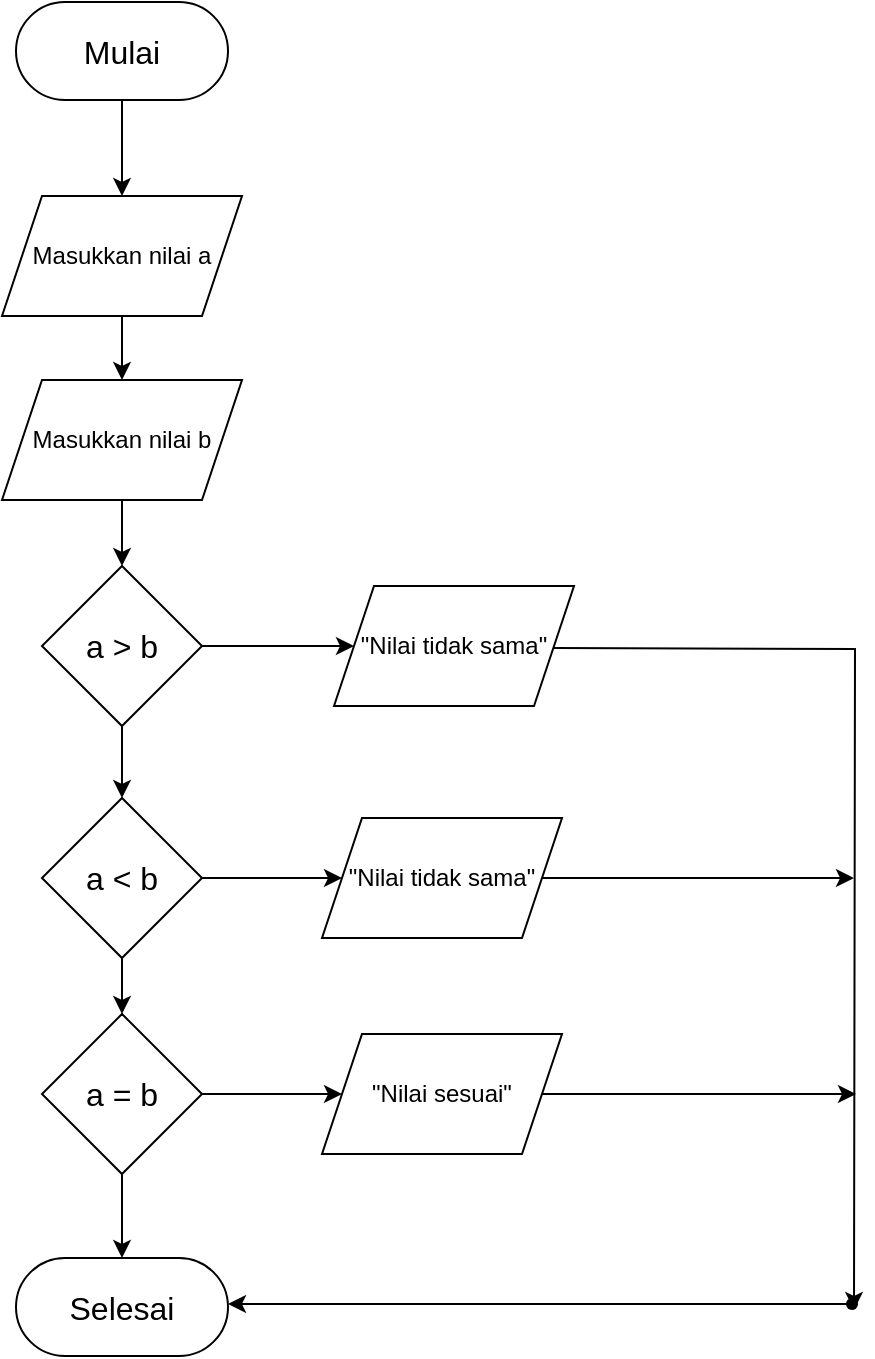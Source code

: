 <mxfile version="21.5.0" type="github">
  <diagram name="Page-1" id="TrUtCyQKstNqUBjG6xu1">
    <mxGraphModel dx="794" dy="452" grid="0" gridSize="10" guides="1" tooltips="1" connect="1" arrows="1" fold="1" page="0" pageScale="1" pageWidth="850" pageHeight="1100" math="0" shadow="0">
      <root>
        <mxCell id="0" />
        <mxCell id="1" parent="0" />
        <mxCell id="37HuIsoCaEy-QvP3ePCc-34" value="" style="group" parent="1" vertex="1" connectable="0">
          <mxGeometry x="79" y="102" width="435" height="677" as="geometry" />
        </mxCell>
        <mxCell id="SxIcp-Q0LwRQ2y-YW3wv-2" value="Mulai" style="rounded=1;whiteSpace=wrap;html=1;fontSize=16;arcSize=50;" parent="37HuIsoCaEy-QvP3ePCc-34" vertex="1">
          <mxGeometry x="7" width="106" height="49" as="geometry" />
        </mxCell>
        <mxCell id="SxIcp-Q0LwRQ2y-YW3wv-4" value="Selesai" style="rounded=1;whiteSpace=wrap;html=1;fontSize=16;arcSize=50;" parent="37HuIsoCaEy-QvP3ePCc-34" vertex="1">
          <mxGeometry x="7" y="628" width="106" height="49" as="geometry" />
        </mxCell>
        <mxCell id="SxIcp-Q0LwRQ2y-YW3wv-6" value="a &amp;gt; b" style="rhombus;whiteSpace=wrap;html=1;fontSize=16;" parent="37HuIsoCaEy-QvP3ePCc-34" vertex="1">
          <mxGeometry x="20" y="282" width="80" height="80" as="geometry" />
        </mxCell>
        <mxCell id="37HuIsoCaEy-QvP3ePCc-2" value="Masukkan nilai a" style="shape=parallelogram;perimeter=parallelogramPerimeter;whiteSpace=wrap;html=1;fixedSize=1;" parent="37HuIsoCaEy-QvP3ePCc-34" vertex="1">
          <mxGeometry y="97" width="120" height="60" as="geometry" />
        </mxCell>
        <mxCell id="37HuIsoCaEy-QvP3ePCc-11" value="" style="edgeStyle=orthogonalEdgeStyle;rounded=0;orthogonalLoop=1;jettySize=auto;html=1;" parent="37HuIsoCaEy-QvP3ePCc-34" source="SxIcp-Q0LwRQ2y-YW3wv-2" target="37HuIsoCaEy-QvP3ePCc-2" edge="1">
          <mxGeometry relative="1" as="geometry" />
        </mxCell>
        <mxCell id="37HuIsoCaEy-QvP3ePCc-13" value="" style="edgeStyle=orthogonalEdgeStyle;rounded=0;orthogonalLoop=1;jettySize=auto;html=1;" parent="37HuIsoCaEy-QvP3ePCc-34" source="37HuIsoCaEy-QvP3ePCc-3" target="SxIcp-Q0LwRQ2y-YW3wv-6" edge="1">
          <mxGeometry relative="1" as="geometry" />
        </mxCell>
        <mxCell id="37HuIsoCaEy-QvP3ePCc-3" value="Masukkan nilai b" style="shape=parallelogram;perimeter=parallelogramPerimeter;whiteSpace=wrap;html=1;fixedSize=1;" parent="37HuIsoCaEy-QvP3ePCc-34" vertex="1">
          <mxGeometry y="189" width="120" height="60" as="geometry" />
        </mxCell>
        <mxCell id="37HuIsoCaEy-QvP3ePCc-12" value="" style="edgeStyle=orthogonalEdgeStyle;rounded=0;orthogonalLoop=1;jettySize=auto;html=1;" parent="37HuIsoCaEy-QvP3ePCc-34" source="37HuIsoCaEy-QvP3ePCc-2" target="37HuIsoCaEy-QvP3ePCc-3" edge="1">
          <mxGeometry relative="1" as="geometry" />
        </mxCell>
        <mxCell id="37HuIsoCaEy-QvP3ePCc-5" value="a &amp;lt; b" style="rhombus;whiteSpace=wrap;html=1;fontSize=16;" parent="37HuIsoCaEy-QvP3ePCc-34" vertex="1">
          <mxGeometry x="20" y="398" width="80" height="80" as="geometry" />
        </mxCell>
        <mxCell id="37HuIsoCaEy-QvP3ePCc-15" value="" style="edgeStyle=orthogonalEdgeStyle;rounded=0;orthogonalLoop=1;jettySize=auto;html=1;" parent="37HuIsoCaEy-QvP3ePCc-34" source="SxIcp-Q0LwRQ2y-YW3wv-6" target="37HuIsoCaEy-QvP3ePCc-5" edge="1">
          <mxGeometry relative="1" as="geometry" />
        </mxCell>
        <mxCell id="37HuIsoCaEy-QvP3ePCc-17" value="" style="edgeStyle=orthogonalEdgeStyle;rounded=0;orthogonalLoop=1;jettySize=auto;html=1;" parent="37HuIsoCaEy-QvP3ePCc-34" source="37HuIsoCaEy-QvP3ePCc-6" target="SxIcp-Q0LwRQ2y-YW3wv-4" edge="1">
          <mxGeometry relative="1" as="geometry" />
        </mxCell>
        <mxCell id="37HuIsoCaEy-QvP3ePCc-6" value="a = b" style="rhombus;whiteSpace=wrap;html=1;fontSize=16;" parent="37HuIsoCaEy-QvP3ePCc-34" vertex="1">
          <mxGeometry x="20" y="506" width="80" height="80" as="geometry" />
        </mxCell>
        <mxCell id="37HuIsoCaEy-QvP3ePCc-16" value="" style="edgeStyle=orthogonalEdgeStyle;rounded=0;orthogonalLoop=1;jettySize=auto;html=1;" parent="37HuIsoCaEy-QvP3ePCc-34" source="37HuIsoCaEy-QvP3ePCc-5" target="37HuIsoCaEy-QvP3ePCc-6" edge="1">
          <mxGeometry relative="1" as="geometry" />
        </mxCell>
        <mxCell id="37HuIsoCaEy-QvP3ePCc-22" value="" style="edgeStyle=orthogonalEdgeStyle;rounded=0;orthogonalLoop=1;jettySize=auto;html=1;" parent="37HuIsoCaEy-QvP3ePCc-34" edge="1">
          <mxGeometry relative="1" as="geometry">
            <mxPoint x="275.986" y="323.003" as="sourcePoint" />
            <mxPoint x="426" y="653.96" as="targetPoint" />
          </mxGeometry>
        </mxCell>
        <mxCell id="37HuIsoCaEy-QvP3ePCc-7" value="&quot;Nilai tidak sama&quot;" style="shape=parallelogram;perimeter=parallelogramPerimeter;whiteSpace=wrap;html=1;fixedSize=1;" parent="37HuIsoCaEy-QvP3ePCc-34" vertex="1">
          <mxGeometry x="166" y="292" width="120" height="60" as="geometry" />
        </mxCell>
        <mxCell id="37HuIsoCaEy-QvP3ePCc-14" value="" style="edgeStyle=orthogonalEdgeStyle;rounded=0;orthogonalLoop=1;jettySize=auto;html=1;" parent="37HuIsoCaEy-QvP3ePCc-34" source="SxIcp-Q0LwRQ2y-YW3wv-6" target="37HuIsoCaEy-QvP3ePCc-7" edge="1">
          <mxGeometry relative="1" as="geometry" />
        </mxCell>
        <mxCell id="37HuIsoCaEy-QvP3ePCc-28" value="" style="edgeStyle=orthogonalEdgeStyle;rounded=0;orthogonalLoop=1;jettySize=auto;html=1;" parent="37HuIsoCaEy-QvP3ePCc-34" source="37HuIsoCaEy-QvP3ePCc-8" edge="1">
          <mxGeometry relative="1" as="geometry">
            <mxPoint x="426" y="438" as="targetPoint" />
          </mxGeometry>
        </mxCell>
        <mxCell id="37HuIsoCaEy-QvP3ePCc-8" value="&quot;Nilai tidak sama&quot;" style="shape=parallelogram;perimeter=parallelogramPerimeter;whiteSpace=wrap;html=1;fixedSize=1;" parent="37HuIsoCaEy-QvP3ePCc-34" vertex="1">
          <mxGeometry x="160" y="408" width="120" height="60" as="geometry" />
        </mxCell>
        <mxCell id="37HuIsoCaEy-QvP3ePCc-18" value="" style="edgeStyle=orthogonalEdgeStyle;rounded=0;orthogonalLoop=1;jettySize=auto;html=1;" parent="37HuIsoCaEy-QvP3ePCc-34" source="37HuIsoCaEy-QvP3ePCc-5" target="37HuIsoCaEy-QvP3ePCc-8" edge="1">
          <mxGeometry relative="1" as="geometry" />
        </mxCell>
        <mxCell id="37HuIsoCaEy-QvP3ePCc-30" value="" style="edgeStyle=orthogonalEdgeStyle;rounded=0;orthogonalLoop=1;jettySize=auto;html=1;" parent="37HuIsoCaEy-QvP3ePCc-34" source="37HuIsoCaEy-QvP3ePCc-9" edge="1">
          <mxGeometry relative="1" as="geometry">
            <mxPoint x="427" y="546" as="targetPoint" />
          </mxGeometry>
        </mxCell>
        <mxCell id="37HuIsoCaEy-QvP3ePCc-9" value="&quot;Nilai sesuai&quot;" style="shape=parallelogram;perimeter=parallelogramPerimeter;whiteSpace=wrap;html=1;fixedSize=1;" parent="37HuIsoCaEy-QvP3ePCc-34" vertex="1">
          <mxGeometry x="160" y="516" width="120" height="60" as="geometry" />
        </mxCell>
        <mxCell id="37HuIsoCaEy-QvP3ePCc-19" value="" style="edgeStyle=orthogonalEdgeStyle;rounded=0;orthogonalLoop=1;jettySize=auto;html=1;" parent="37HuIsoCaEy-QvP3ePCc-34" source="37HuIsoCaEy-QvP3ePCc-6" target="37HuIsoCaEy-QvP3ePCc-9" edge="1">
          <mxGeometry relative="1" as="geometry" />
        </mxCell>
        <mxCell id="37HuIsoCaEy-QvP3ePCc-33" value="" style="edgeStyle=orthogonalEdgeStyle;rounded=0;orthogonalLoop=1;jettySize=auto;html=1;" parent="37HuIsoCaEy-QvP3ePCc-34" source="37HuIsoCaEy-QvP3ePCc-31" edge="1">
          <mxGeometry relative="1" as="geometry">
            <mxPoint x="113" y="651" as="targetPoint" />
          </mxGeometry>
        </mxCell>
        <mxCell id="37HuIsoCaEy-QvP3ePCc-31" value="" style="shape=waypoint;sketch=0;size=6;pointerEvents=1;points=[];fillColor=none;resizable=0;rotatable=0;perimeter=centerPerimeter;snapToPoint=1;" parent="37HuIsoCaEy-QvP3ePCc-34" vertex="1">
          <mxGeometry x="415" y="641" width="20" height="20" as="geometry" />
        </mxCell>
      </root>
    </mxGraphModel>
  </diagram>
</mxfile>
